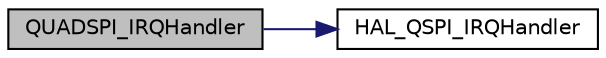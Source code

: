 digraph "QUADSPI_IRQHandler"
{
  edge [fontname="Helvetica",fontsize="10",labelfontname="Helvetica",labelfontsize="10"];
  node [fontname="Helvetica",fontsize="10",shape=record];
  rankdir="LR";
  Node8 [label="QUADSPI_IRQHandler",height=0.2,width=0.4,color="black", fillcolor="grey75", style="filled", fontcolor="black"];
  Node8 -> Node9 [color="midnightblue",fontsize="10",style="solid",fontname="Helvetica"];
  Node9 [label="HAL_QSPI_IRQHandler",height=0.2,width=0.4,color="black", fillcolor="white", style="filled",URL="$group___q_s_p_i___exported___functions___group2.html#ga6fd2cd646c0265c729168a2d93ecfd2c"];
}
